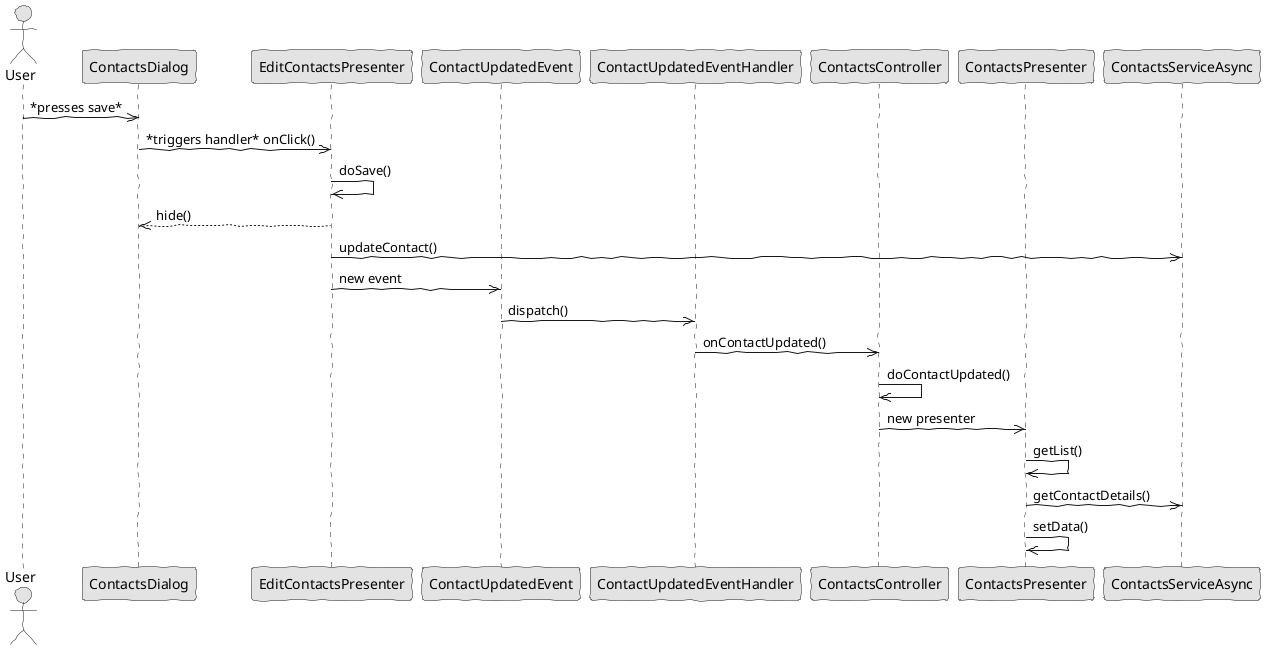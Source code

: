 @startuml class-diagram.png
skinparam handwritten true
skinparam monochrome true
skinparam packageStyle rect
skinparam defaultFontName FG Virgil
skinparam shadowing false

actor User

participant ContactsDialog
participant EditContactsPresenter
participant ContactUpdatedEvent
participant ContactUpdatedEventHandler
participant ContactsController
participant ContactsPresenter
participant ContactsServiceAsync



User ->> ContactsDialog : *presses save*
ContactsDialog ->> EditContactsPresenter : *triggers handler* onClick()
EditContactsPresenter ->> EditContactsPresenter : doSave()
ContactsDialog <<-- EditContactsPresenter : hide()
EditContactsPresenter ->> ContactsServiceAsync : updateContact()
EditContactsPresenter ->> ContactUpdatedEvent : new event
ContactUpdatedEvent ->> ContactUpdatedEventHandler : dispatch()
ContactUpdatedEventHandler ->> ContactsController : onContactUpdated()
ContactsController ->> ContactsController : doContactUpdated()
ContactsController ->> ContactsPresenter : new presenter
ContactsPresenter ->> ContactsPresenter : getList()
ContactsPresenter ->> ContactsServiceAsync : getContactDetails()
ContactsPresenter ->> ContactsPresenter : setData()





@enduml
